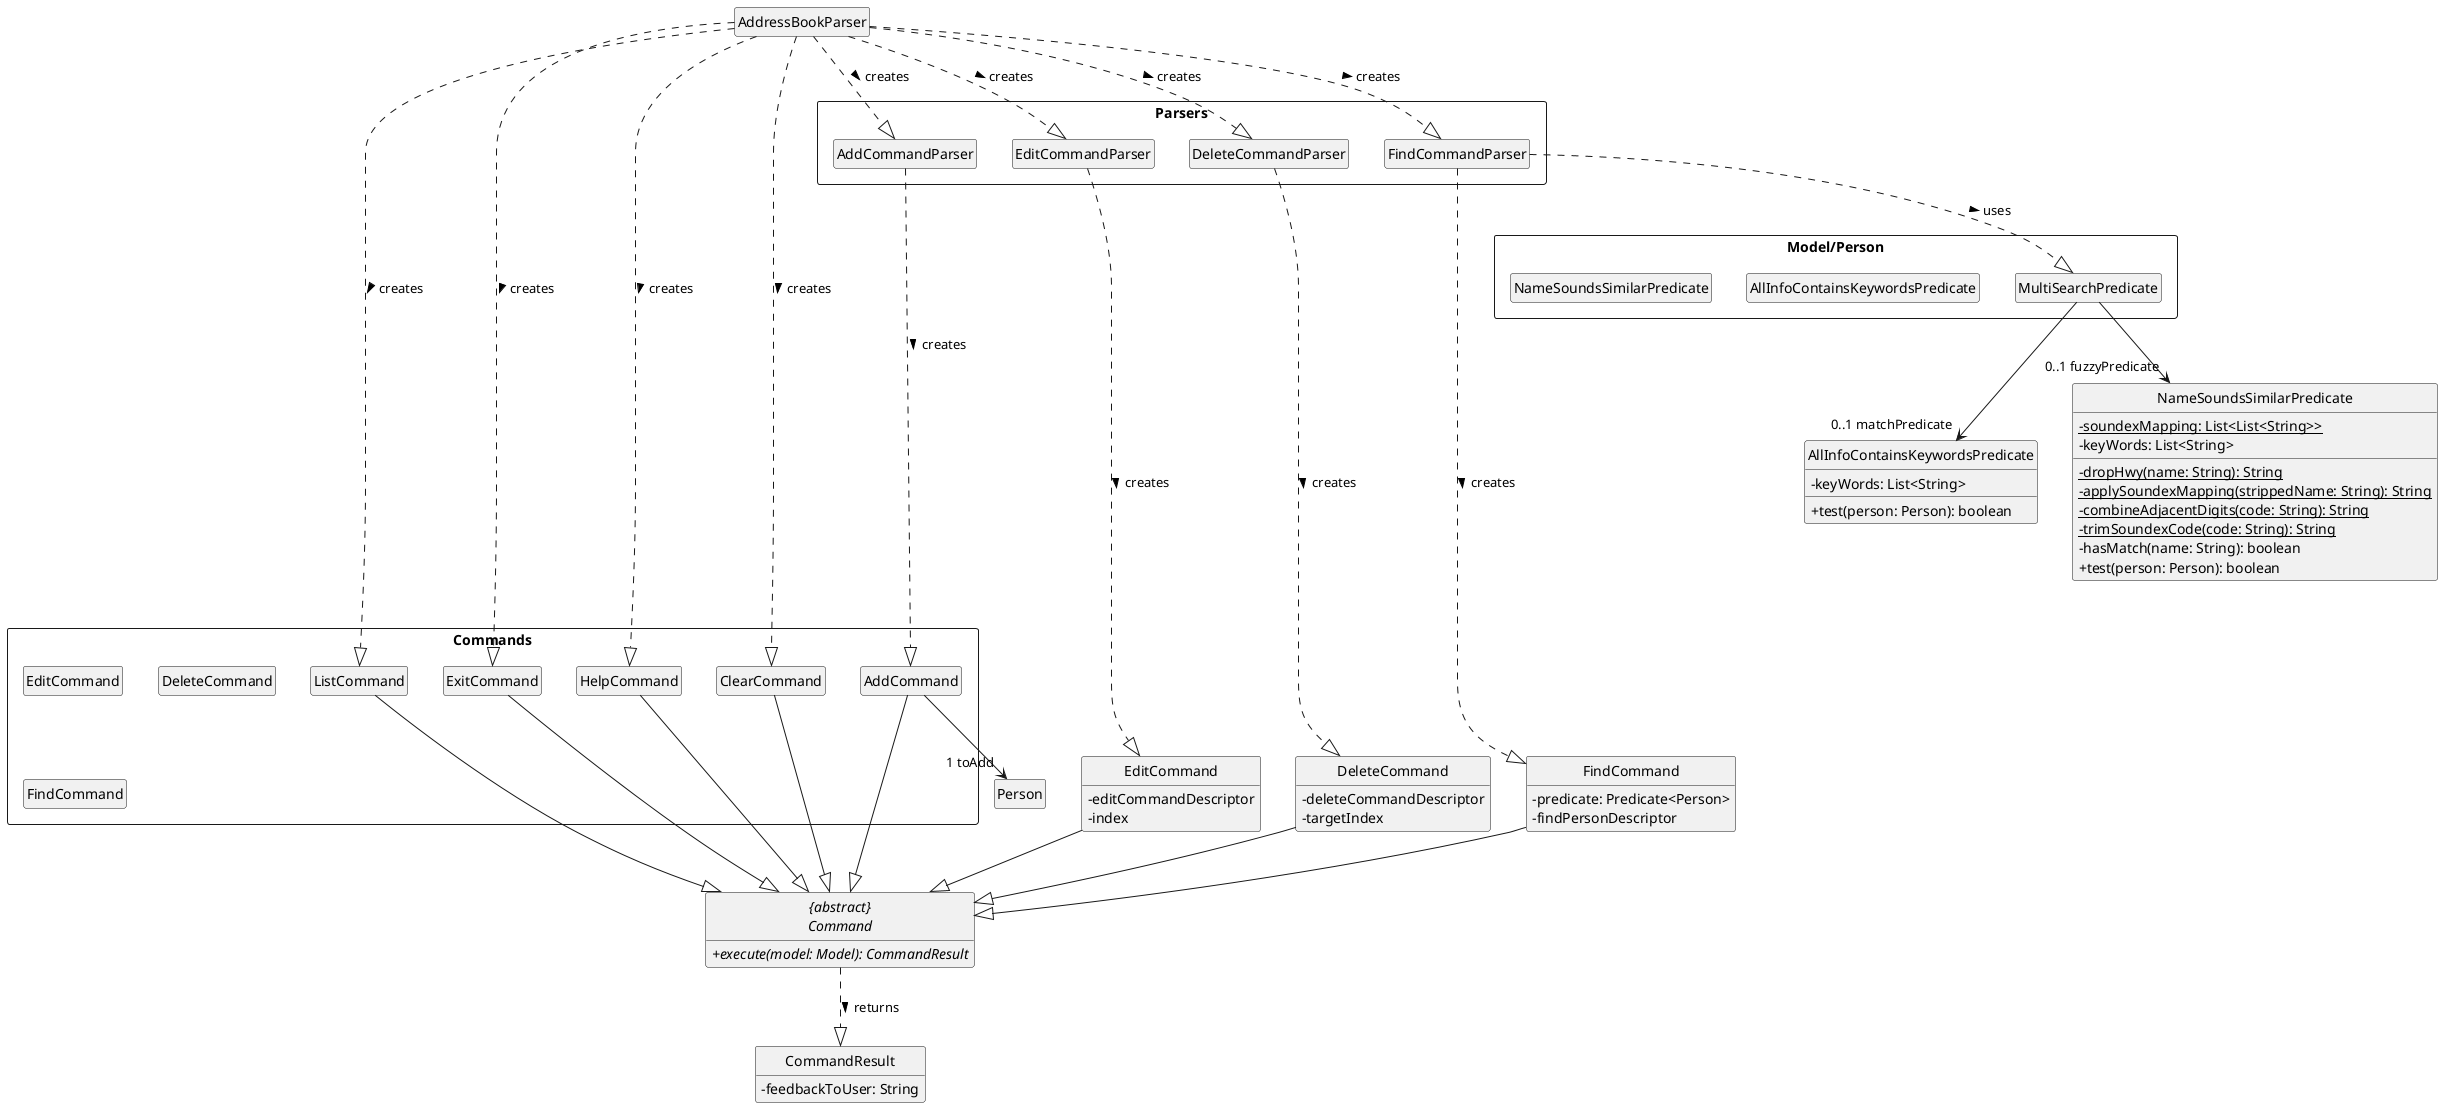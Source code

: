 @startuml
'!include style.puml
'skinparam arrowThickness 1.1
'skinparam arrowColor UI_COLOR_T4
'skinparam classBackgroundColor UI_COLOR
skinparam classAttributeIconSize 0
hide circle
hide empty method
hide empty attribute

abstract "{abstract}\nCommand" as Command {
    {abstract} +execute(model: Model): CommandResult
}

package Commands <<Rectangle>>{
    Class EditCommand
    Class AddCommand
    Class DeleteCommand
    Class FindCommand
    Class ListCommand
    Class ExitCommand
    Class HelpCommand
    Class ClearCommand
}

package Parsers <<Rectangle>> {
    Class AddCommandParser
    Class EditCommandParser
    Class DeleteCommandParser
    Class FindCommandParser
}

package Model/Person <<Rectangle>> {
    Class MultiSearchPredicate
    Class AllInfoContainsKeywordsPredicate
    Class NameSoundsSimilarPredicate
}
class EditCommand {
    -editCommandDescriptor
    -index
}

class DeleteCommand {
    -deleteCommandDescriptor
    -targetIndex
}

class FindCommand {
    -predicate: Predicate<Person>
    -findPersonDescriptor
}

class AllInfoContainsKeywordsPredicate {
    -keyWords: List<String>
    +test(person: Person): boolean
}

class NameSoundsSimilarPredicate {
    {static} -soundexMapping: List<List<String>>
    -keyWords: List<String>
    {static} -dropHwy(name: String): String
    {static} -applySoundexMapping(strippedName: String): String
    {static} -combineAdjacentDigits(code: String): String
    {static} -trimSoundexCode(code: String): String
    -hasMatch(name: String): boolean
    +test(person: Person): boolean
}

class CommandResult {
    -feedbackToUser: String
}

AddCommand --> "1 toAdd" Person


AddressBookParser ..|> EditCommandParser: creates >
AddressBookParser ..|> AddCommandParser: creates >
AddressBookParser ..|> DeleteCommandParser: creates >
AddressBookParser ..|> FindCommandParser: creates >

AddressBookParser ..|> ListCommand: creates >
AddressBookParser ..|> ClearCommand: creates >
AddressBookParser ..|> HelpCommand: creates >
AddressBookParser ..|> ExitCommand: creates >


FindCommandParser .....|> FindCommand : creates >
EditCommandParser ....|> EditCommand: creates >
DeleteCommandParser ....|> DeleteCommand: creates >
AddCommandParser ....|> AddCommand: creates >

FindCommandParser ..|> MultiSearchPredicate : uses >
MultiSearchPredicate --> "0..1 matchPredicate" AllInfoContainsKeywordsPredicate
MultiSearchPredicate --> "0..1 fuzzyPredicate" NameSoundsSimilarPredicate

AddCommand --|> Command
EditCommand --|> Command
DeleteCommand --|> Command
FindCommand --|> Command
ListCommand --|> Command
ClearCommand --|> Command
HelpCommand --|> Command
ExitCommand --|> Command

Command ..|> CommandResult: returns >

@enduml
